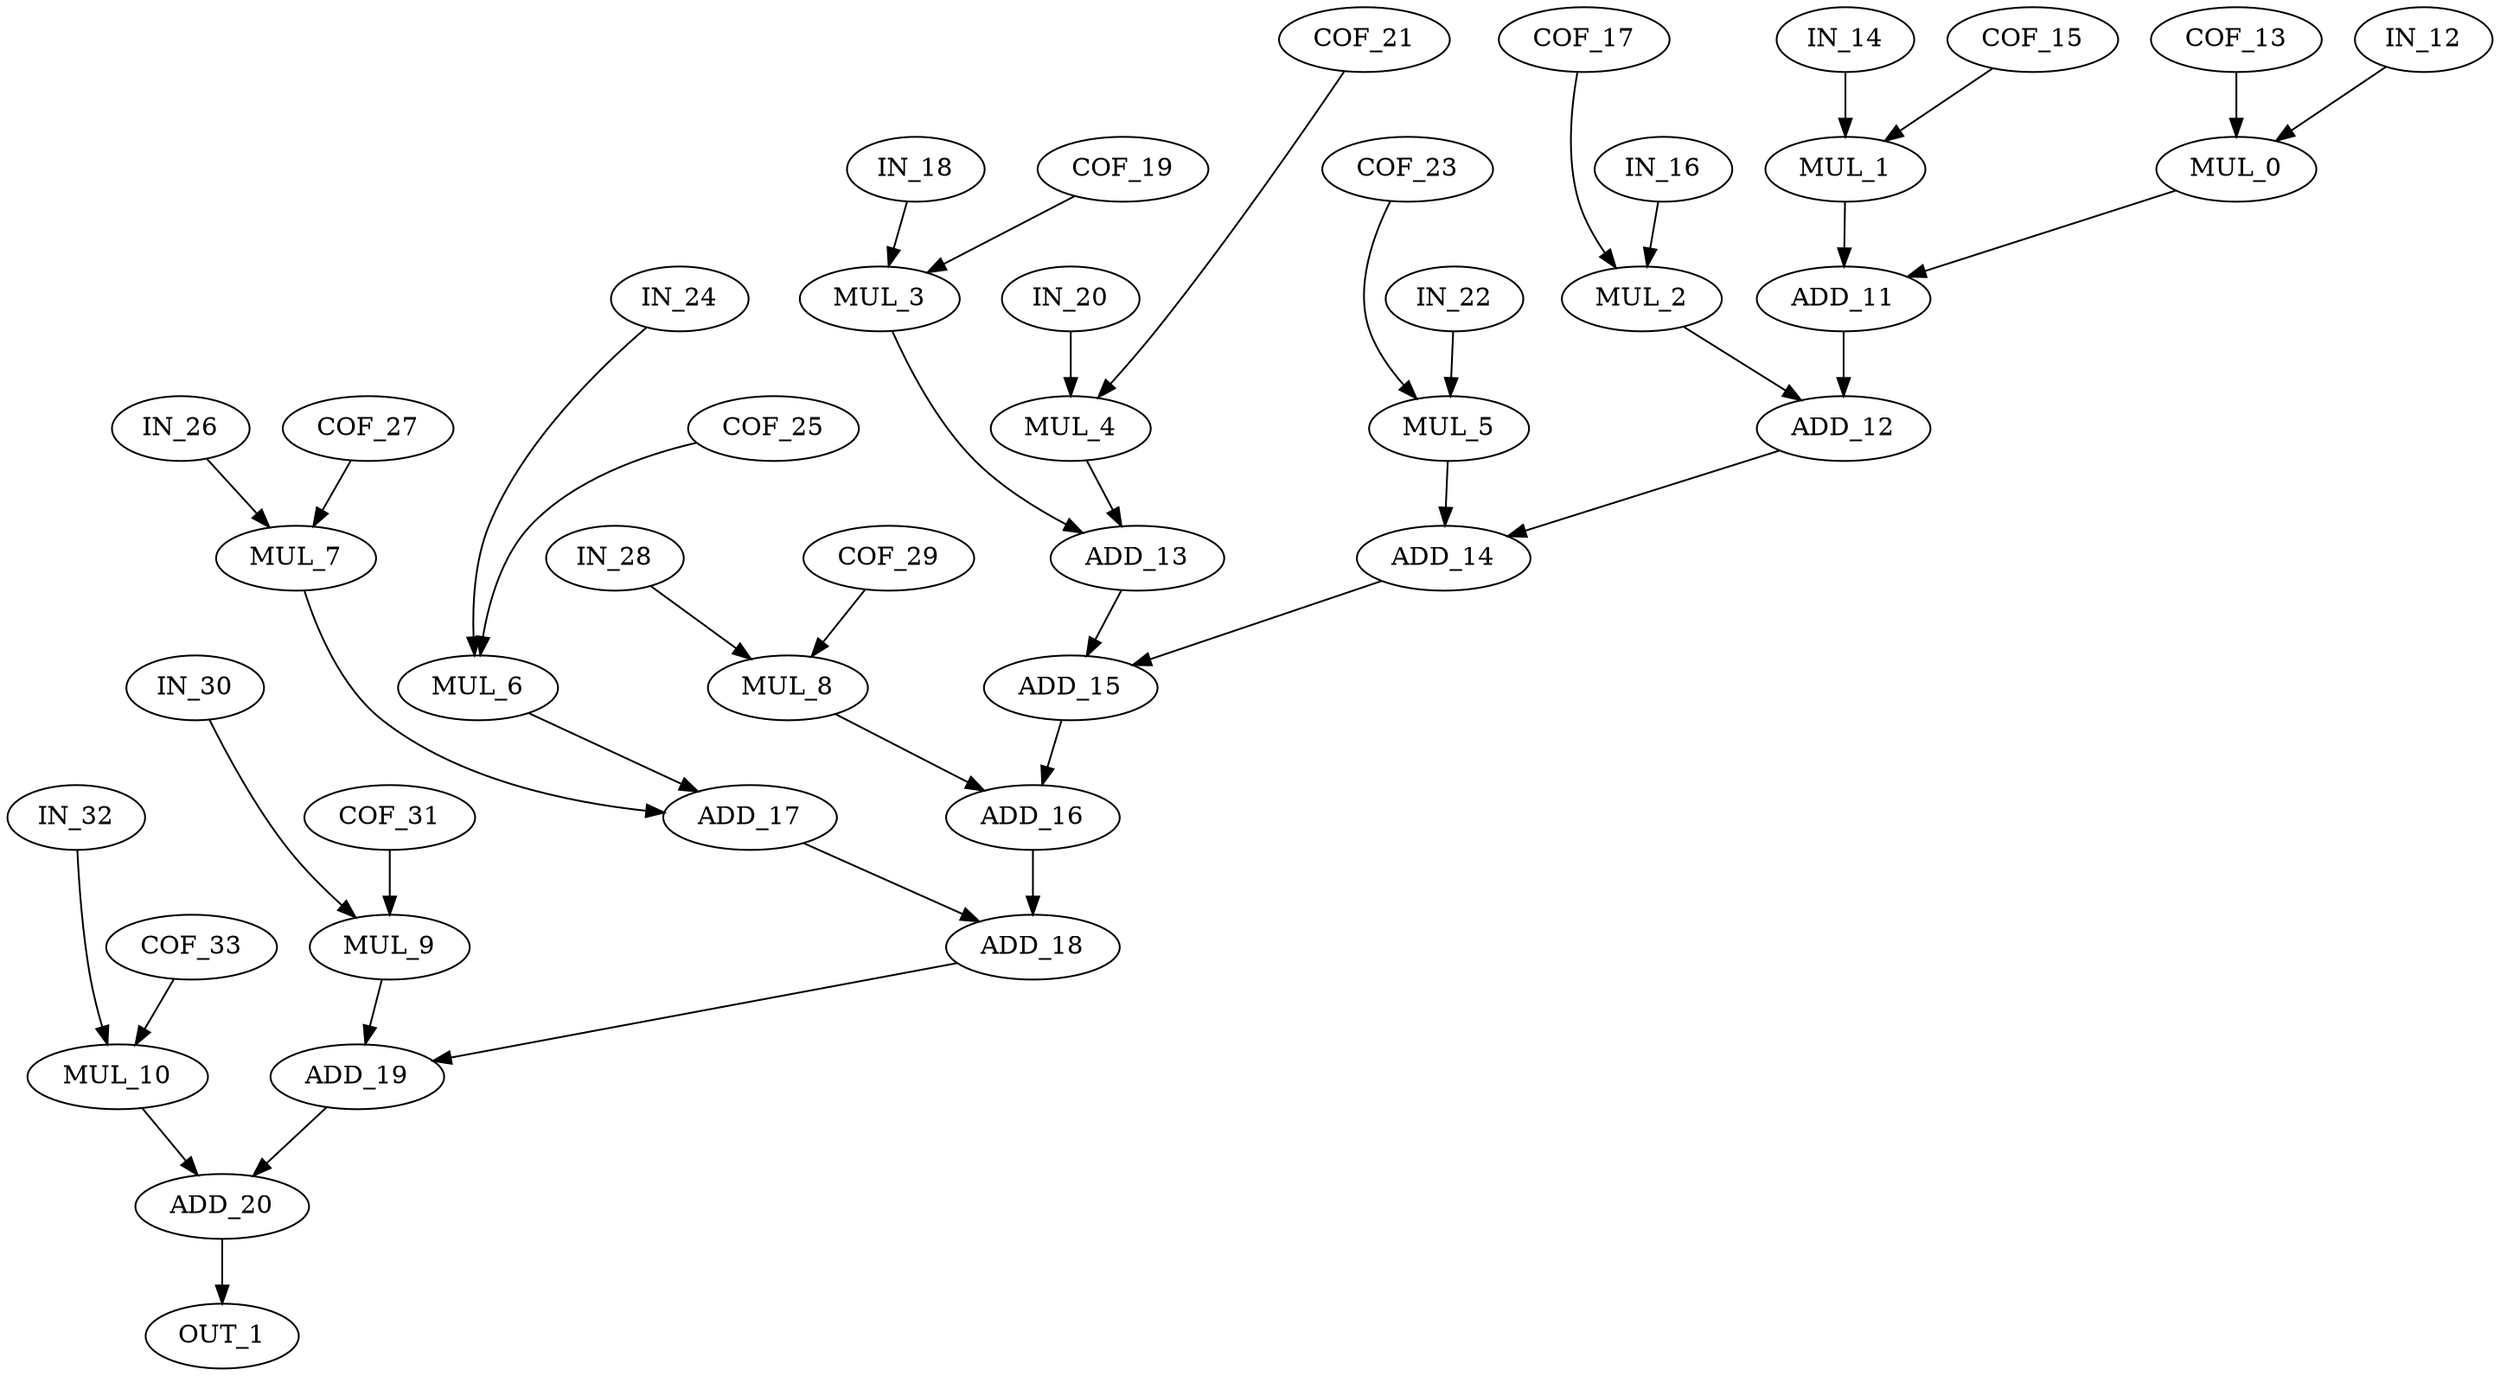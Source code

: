 digraph G {
    ADD_11;
    ADD_12;
    MUL_8;
    ADD_16;
    IN_32;
    MUL_10;
    MUL_7;
    ADD_17;
    IN_26;
    IN_28;
    ADD_18;
    IN_18;
    MUL_3;
    COF_23;
    MUL_5;
    MUL_4;
    ADD_13;
    ADD_15;
    ADD_20;
    COF_27;
    COF_17;
    MUL_2;
    MUL_1;
    IN_24;
    MUL_6;
    COF_13;
    MUL_0;
    IN_30;
    MUL_9;
    COF_33;
    ADD_14;
    ADD_19;
    IN_20;
    COF_25;
    IN_14;
    COF_21;
    OUT_1;
    IN_22;
    IN_16;
    COF_29;
    COF_31;
    COF_15;
    COF_19;
    IN_12;
    ADD_11 -> ADD_12 [weight=1];
    ADD_12 -> ADD_14 [weight=0];
    MUL_8 -> ADD_16 [weight=0];
    ADD_16 -> ADD_18 [weight=1];
    IN_32 -> MUL_10 [weight=0];
    MUL_10 -> ADD_20 [weight=0];
    MUL_7 -> ADD_17 [weight=0];
    ADD_17 -> ADD_18 [weight=0];
    IN_26 -> MUL_7 [weight=0];
    IN_28 -> MUL_8 [weight=0];
    ADD_18 -> ADD_19 [weight=0];
    IN_18 -> MUL_3 [weight=0];
    MUL_3 -> ADD_13 [weight=0];
    COF_23 -> MUL_5 [weight=0];
    MUL_5 -> ADD_14 [weight=0];
    MUL_4 -> ADD_13 [weight=0];
    ADD_13 -> ADD_15 [weight=0];
    ADD_15 -> ADD_16 [weight=0];
    ADD_20 -> OUT_1 [weight=0];
    COF_27 -> MUL_7 [weight=0];
    COF_17 -> MUL_2 [weight=0];
    MUL_2 -> ADD_12 [weight=0];
    MUL_1 -> ADD_11 [weight=0];
    IN_24 -> MUL_6 [weight=0];
    MUL_6 -> ADD_17 [weight=0];
    COF_13 -> MUL_0 [weight=1];
    MUL_0 -> ADD_11 [weight=0];
    IN_30 -> MUL_9 [weight=0];
    MUL_9 -> ADD_19 [weight=0];
    COF_33 -> MUL_10 [weight=0];
    ADD_14 -> ADD_15 [weight=0];
    ADD_19 -> ADD_20 [weight=0];
    IN_20 -> MUL_4 [weight=1];
    COF_25 -> MUL_6 [weight=0];
    IN_14 -> MUL_1 [weight=1];
    COF_21 -> MUL_4 [weight=0];
    IN_22 -> MUL_5 [weight=0];
    IN_16 -> MUL_2 [weight=0];
    COF_29 -> MUL_8 [weight=0];
    COF_31 -> MUL_9 [weight=1];
    COF_15 -> MUL_1 [weight=0];
    COF_19 -> MUL_3 [weight=0];
    IN_12 -> MUL_0 [weight=0];
}
